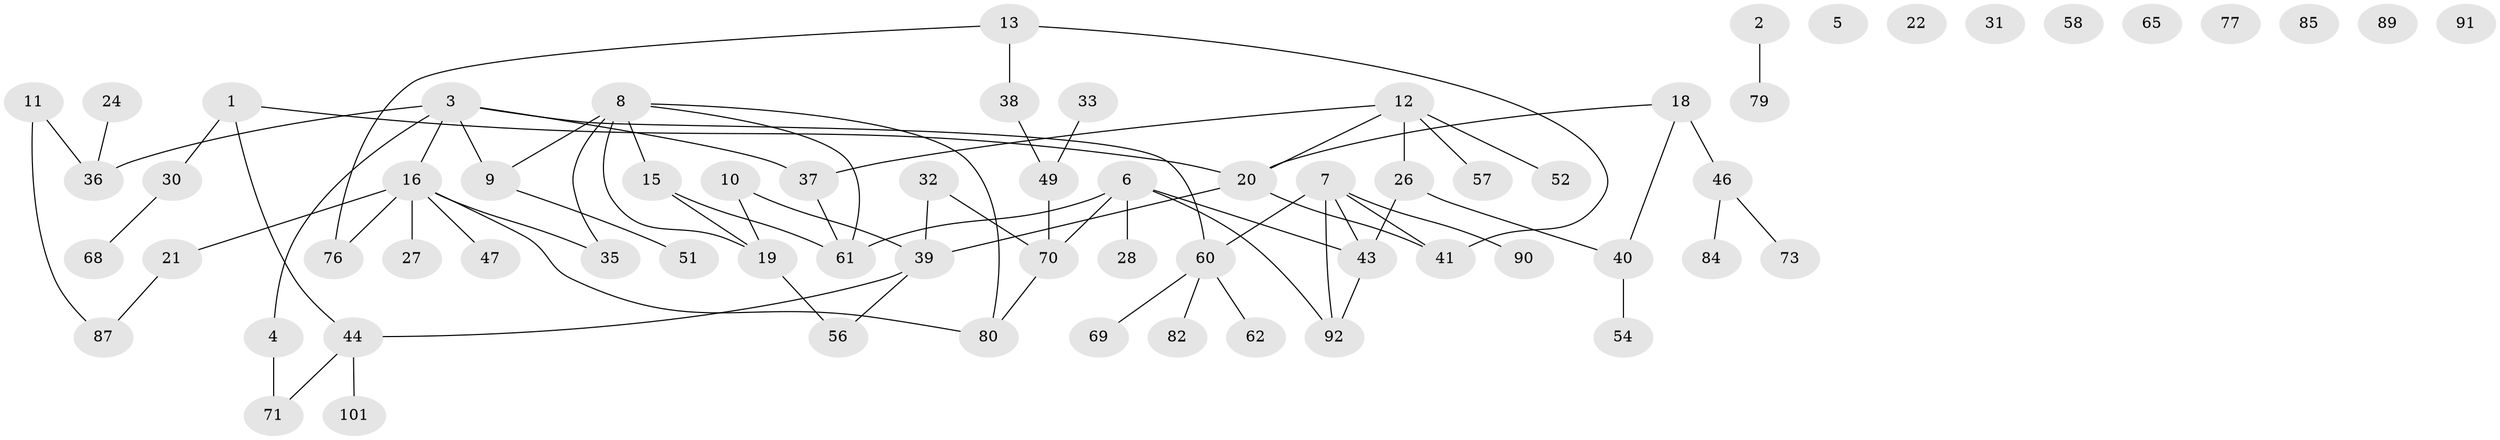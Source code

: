// Generated by graph-tools (version 1.1) at 2025/23/03/03/25 07:23:29]
// undirected, 68 vertices, 77 edges
graph export_dot {
graph [start="1"]
  node [color=gray90,style=filled];
  1;
  2 [super="+17"];
  3 [super="+59"];
  4 [super="+94"];
  5;
  6 [super="+29"];
  7 [super="+53"];
  8 [super="+14"];
  9 [super="+45"];
  10 [super="+42"];
  11 [super="+74"];
  12 [super="+25"];
  13 [super="+34"];
  15 [super="+23"];
  16 [super="+48"];
  18 [super="+97"];
  19 [super="+83"];
  20;
  21 [super="+100"];
  22;
  24;
  26 [super="+66"];
  27 [super="+102"];
  28;
  30 [super="+67"];
  31;
  32 [super="+55"];
  33;
  35;
  36 [super="+72"];
  37;
  38 [super="+75"];
  39 [super="+88"];
  40;
  41;
  43;
  44 [super="+50"];
  46 [super="+63"];
  47;
  49 [super="+78"];
  51;
  52;
  54;
  56 [super="+98"];
  57;
  58;
  60 [super="+86"];
  61 [super="+64"];
  62;
  65;
  68;
  69;
  70 [super="+95"];
  71 [super="+99"];
  73;
  76;
  77;
  79;
  80 [super="+81"];
  82;
  84 [super="+93"];
  85;
  87;
  89;
  90 [super="+96"];
  91;
  92;
  101;
  1 -- 20;
  1 -- 30;
  1 -- 44;
  2 -- 79;
  3 -- 60;
  3 -- 16;
  3 -- 4;
  3 -- 37;
  3 -- 9;
  3 -- 36;
  4 -- 71;
  6 -- 61;
  6 -- 70 [weight=2];
  6 -- 43;
  6 -- 28;
  6 -- 92;
  7 -- 60;
  7 -- 92;
  7 -- 90;
  7 -- 41;
  7 -- 43;
  8 -- 35;
  8 -- 19;
  8 -- 9;
  8 -- 61;
  8 -- 15;
  8 -- 80;
  9 -- 51;
  10 -- 39;
  10 -- 19;
  11 -- 36;
  11 -- 87;
  12 -- 20;
  12 -- 57;
  12 -- 37;
  12 -- 52;
  12 -- 26;
  13 -- 38;
  13 -- 76;
  13 -- 41;
  15 -- 19;
  15 -- 61;
  16 -- 47;
  16 -- 76;
  16 -- 35;
  16 -- 21;
  16 -- 27 [weight=2];
  16 -- 80;
  18 -- 20;
  18 -- 46;
  18 -- 40;
  19 -- 56;
  20 -- 41;
  20 -- 39;
  21 -- 87;
  24 -- 36;
  26 -- 40;
  26 -- 43 [weight=2];
  30 -- 68;
  32 -- 70;
  32 -- 39;
  33 -- 49;
  37 -- 61;
  38 -- 49;
  39 -- 56;
  39 -- 44;
  40 -- 54;
  43 -- 92;
  44 -- 101;
  44 -- 71;
  46 -- 73;
  46 -- 84;
  49 -- 70;
  60 -- 62;
  60 -- 82;
  60 -- 69;
  70 -- 80;
}
